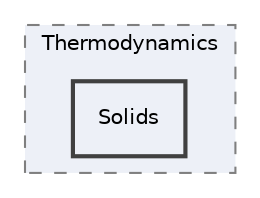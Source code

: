 digraph "Reaktoro/Thermodynamics/Solids"
{
 // INTERACTIVE_SVG=YES
 // LATEX_PDF_SIZE
  bgcolor="transparent";
  edge [fontname="Helvetica",fontsize="10",labelfontname="Helvetica",labelfontsize="10"];
  node [fontname="Helvetica",fontsize="10",shape=record];
  compound=true
  subgraph clusterdir_7296c0b39377ecc378f507aad6499fa1 {
    graph [ bgcolor="#edf0f7", pencolor="grey50", style="filled,dashed,", label="Thermodynamics", fontname="Helvetica", fontsize="10", URL="dir_7296c0b39377ecc378f507aad6499fa1.html"]
  dir_05611ee720c31ec9fb0e07c7e39b54e8 [shape=box, label="Solids", style="filled,bold,", fillcolor="#edf0f7", color="grey25", URL="dir_05611ee720c31ec9fb0e07c7e39b54e8.html"];
  }
}
